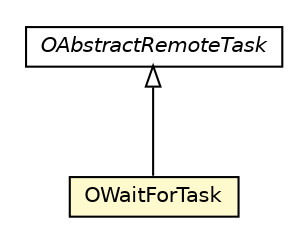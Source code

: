 #!/usr/local/bin/dot
#
# Class diagram 
# Generated by UMLGraph version R5_6-24-gf6e263 (http://www.umlgraph.org/)
#

digraph G {
	edge [fontname="Helvetica",fontsize=10,labelfontname="Helvetica",labelfontsize=10];
	node [fontname="Helvetica",fontsize=10,shape=plaintext];
	nodesep=0.25;
	ranksep=0.5;
	// com.orientechnologies.orient.server.distributed.task.OAbstractRemoteTask
	c7536043 [label=<<table title="com.orientechnologies.orient.server.distributed.task.OAbstractRemoteTask" border="0" cellborder="1" cellspacing="0" cellpadding="2" port="p" href="../../task/OAbstractRemoteTask.html">
		<tr><td><table border="0" cellspacing="0" cellpadding="1">
<tr><td align="center" balign="center"><font face="Helvetica-Oblique"> OAbstractRemoteTask </font></td></tr>
		</table></td></tr>
		</table>>, URL="../../task/OAbstractRemoteTask.html", fontname="Helvetica", fontcolor="black", fontsize=10.0];
	// com.orientechnologies.orient.server.distributed.impl.task.OWaitForTask
	c7536349 [label=<<table title="com.orientechnologies.orient.server.distributed.impl.task.OWaitForTask" border="0" cellborder="1" cellspacing="0" cellpadding="2" port="p" bgcolor="lemonChiffon" href="./OWaitForTask.html">
		<tr><td><table border="0" cellspacing="0" cellpadding="1">
<tr><td align="center" balign="center"> OWaitForTask </td></tr>
		</table></td></tr>
		</table>>, URL="./OWaitForTask.html", fontname="Helvetica", fontcolor="black", fontsize=10.0];
	//com.orientechnologies.orient.server.distributed.impl.task.OWaitForTask extends com.orientechnologies.orient.server.distributed.task.OAbstractRemoteTask
	c7536043:p -> c7536349:p [dir=back,arrowtail=empty];
}

